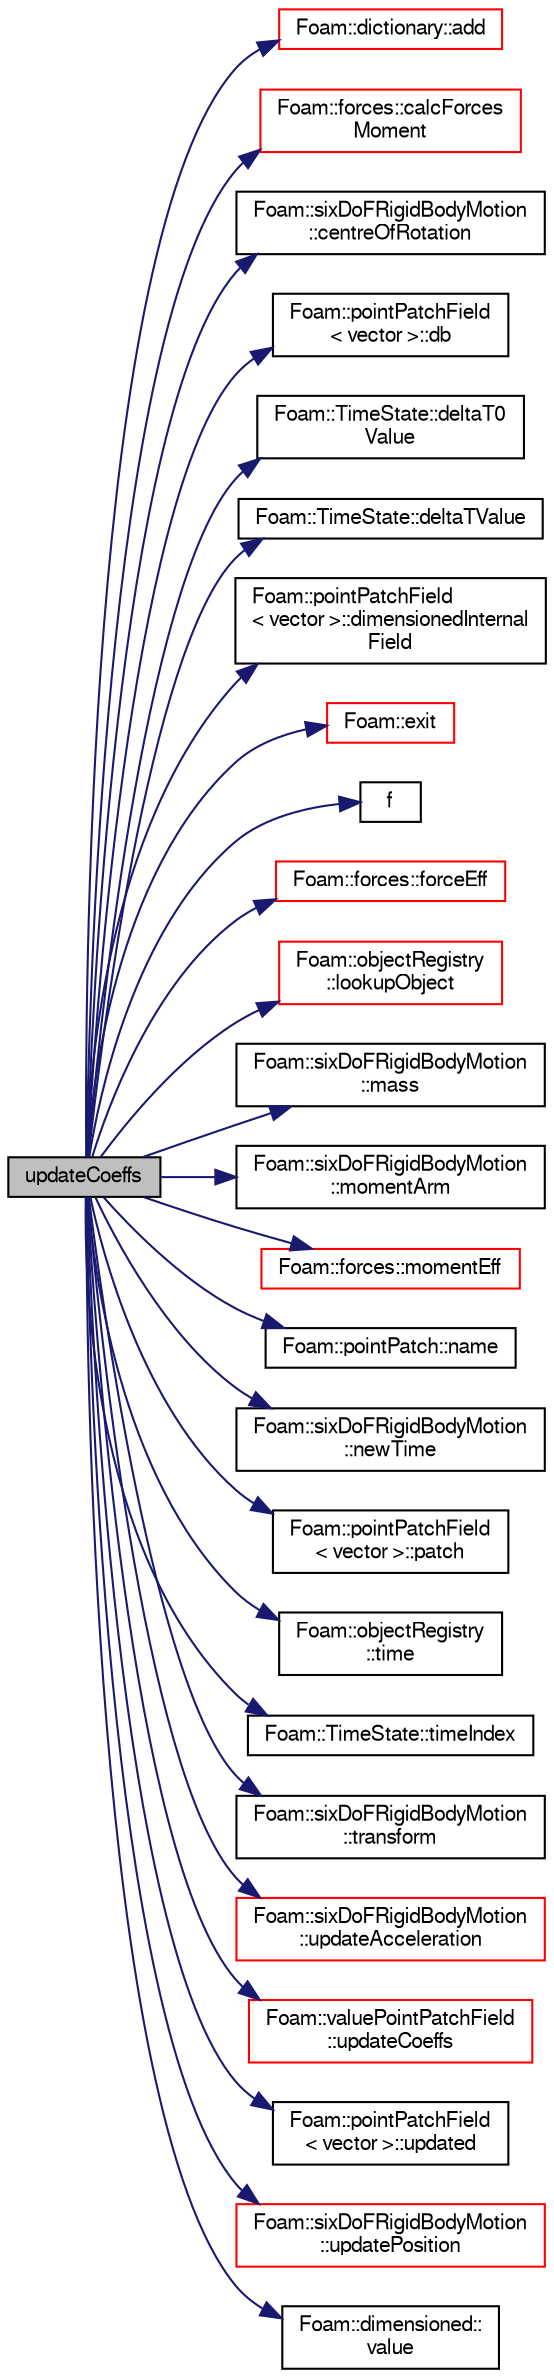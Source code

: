 digraph "updateCoeffs"
{
  bgcolor="transparent";
  edge [fontname="FreeSans",fontsize="10",labelfontname="FreeSans",labelfontsize="10"];
  node [fontname="FreeSans",fontsize="10",shape=record];
  rankdir="LR";
  Node1 [label="updateCoeffs",height=0.2,width=0.4,color="black", fillcolor="grey75", style="filled" fontcolor="black"];
  Node1 -> Node2 [color="midnightblue",fontsize="10",style="solid",fontname="FreeSans"];
  Node2 [label="Foam::dictionary::add",height=0.2,width=0.4,color="red",URL="$a00502.html#ac2ddcab42322c8d8af5e5830ab4d431b",tooltip="Add a new entry. "];
  Node1 -> Node3 [color="midnightblue",fontsize="10",style="solid",fontname="FreeSans"];
  Node3 [label="Foam::forces::calcForces\lMoment",height=0.2,width=0.4,color="red",URL="$a00831.html#a71e93fd80e1ccacbf30c602b4ea11abc",tooltip="Calculate the forces and moments. "];
  Node1 -> Node4 [color="midnightblue",fontsize="10",style="solid",fontname="FreeSans"];
  Node4 [label="Foam::sixDoFRigidBodyMotion\l::centreOfRotation",height=0.2,width=0.4,color="black",URL="$a02260.html#a2f8c6ae8506d71aa8038ba4a8f62ce3f",tooltip="Return the current centre of rotation. "];
  Node1 -> Node5 [color="midnightblue",fontsize="10",style="solid",fontname="FreeSans"];
  Node5 [label="Foam::pointPatchField\l\< vector \>::db",height=0.2,width=0.4,color="black",URL="$a01838.html#a3cc8fbad7c9c77afc9effa283021bc15",tooltip="Return local objectRegistry. "];
  Node1 -> Node6 [color="midnightblue",fontsize="10",style="solid",fontname="FreeSans"];
  Node6 [label="Foam::TimeState::deltaT0\lValue",height=0.2,width=0.4,color="black",URL="$a02542.html#aa1c3b2fbba79aff20ff144dbc33a684a",tooltip="Return old time step value. "];
  Node1 -> Node7 [color="midnightblue",fontsize="10",style="solid",fontname="FreeSans"];
  Node7 [label="Foam::TimeState::deltaTValue",height=0.2,width=0.4,color="black",URL="$a02542.html#a664afb7178a107bfcb662f688e0bcb62",tooltip="Return time step value. "];
  Node1 -> Node8 [color="midnightblue",fontsize="10",style="solid",fontname="FreeSans"];
  Node8 [label="Foam::pointPatchField\l\< vector \>::dimensionedInternal\lField",height=0.2,width=0.4,color="black",URL="$a01838.html#a610be1247df50864bd243266620f5d17",tooltip="Return dimensioned internal field reference. "];
  Node1 -> Node9 [color="midnightblue",fontsize="10",style="solid",fontname="FreeSans"];
  Node9 [label="Foam::exit",height=0.2,width=0.4,color="red",URL="$a10237.html#a06ca7250d8e89caf05243ec094843642"];
  Node1 -> Node10 [color="midnightblue",fontsize="10",style="solid",fontname="FreeSans"];
  Node10 [label="f",height=0.2,width=0.4,color="black",URL="$a03529.html#a888be93833ac7a23170555c69c690288"];
  Node1 -> Node11 [color="midnightblue",fontsize="10",style="solid",fontname="FreeSans"];
  Node11 [label="Foam::forces::forceEff",height=0.2,width=0.4,color="red",URL="$a00831.html#af170c7909515ab24efc4a20c1f0e2d71",tooltip="Return the total force. "];
  Node1 -> Node12 [color="midnightblue",fontsize="10",style="solid",fontname="FreeSans"];
  Node12 [label="Foam::objectRegistry\l::lookupObject",height=0.2,width=0.4,color="red",URL="$a01640.html#affcae20935bdf1726ec1f822228a2330",tooltip="Lookup and return the object of the given Type. "];
  Node1 -> Node13 [color="midnightblue",fontsize="10",style="solid",fontname="FreeSans"];
  Node13 [label="Foam::sixDoFRigidBodyMotion\l::mass",height=0.2,width=0.4,color="black",URL="$a02260.html#aa2d02a8d148de6c07165e04110e7a728",tooltip="Return the mass. "];
  Node1 -> Node14 [color="midnightblue",fontsize="10",style="solid",fontname="FreeSans"];
  Node14 [label="Foam::sixDoFRigidBodyMotion\l::momentArm",height=0.2,width=0.4,color="black",URL="$a02260.html#a481384ae05a5e994e021e05b45c3f79f"];
  Node1 -> Node15 [color="midnightblue",fontsize="10",style="solid",fontname="FreeSans"];
  Node15 [label="Foam::forces::momentEff",height=0.2,width=0.4,color="red",URL="$a00831.html#aa3802c64ec82d750a047d20c26775b60",tooltip="Return the total moment. "];
  Node1 -> Node16 [color="midnightblue",fontsize="10",style="solid",fontname="FreeSans"];
  Node16 [label="Foam::pointPatch::name",height=0.2,width=0.4,color="black",URL="$a01836.html#a0df0bf757b1b314a4f7ce23f2167accc",tooltip="Return name. "];
  Node1 -> Node17 [color="midnightblue",fontsize="10",style="solid",fontname="FreeSans"];
  Node17 [label="Foam::sixDoFRigidBodyMotion\l::newTime",height=0.2,width=0.4,color="black",URL="$a02260.html#a04d144c39836bb839ad0a217f1292c6d",tooltip="Store the motion state at the beginning of the time-step. "];
  Node1 -> Node18 [color="midnightblue",fontsize="10",style="solid",fontname="FreeSans"];
  Node18 [label="Foam::pointPatchField\l\< vector \>::patch",height=0.2,width=0.4,color="black",URL="$a01838.html#ade9d4b2e4be2292883c7ac23dd615177",tooltip="Return patch. "];
  Node1 -> Node19 [color="midnightblue",fontsize="10",style="solid",fontname="FreeSans"];
  Node19 [label="Foam::objectRegistry\l::time",height=0.2,width=0.4,color="black",URL="$a01640.html#a48fcf6de2789aff6b430b5fc1a05693f",tooltip="Return time. "];
  Node1 -> Node20 [color="midnightblue",fontsize="10",style="solid",fontname="FreeSans"];
  Node20 [label="Foam::TimeState::timeIndex",height=0.2,width=0.4,color="black",URL="$a02542.html#afddcdeb3f90d772e6710d657a2a6e600",tooltip="Return current time index. "];
  Node1 -> Node21 [color="midnightblue",fontsize="10",style="solid",fontname="FreeSans"];
  Node21 [label="Foam::sixDoFRigidBodyMotion\l::transform",height=0.2,width=0.4,color="black",URL="$a02260.html#a7ae5497c07eb95c569be5217c18d6883",tooltip="Transform the given initial state point by the current motion. "];
  Node1 -> Node22 [color="midnightblue",fontsize="10",style="solid",fontname="FreeSans"];
  Node22 [label="Foam::sixDoFRigidBodyMotion\l::updateAcceleration",height=0.2,width=0.4,color="red",URL="$a02260.html#a48e7b0a80138d8bc4ee29df4c5505cfa",tooltip="Second leapfrog velocity adjust part. "];
  Node1 -> Node23 [color="midnightblue",fontsize="10",style="solid",fontname="FreeSans"];
  Node23 [label="Foam::valuePointPatchField\l::updateCoeffs",height=0.2,width=0.4,color="red",URL="$a02705.html#a7e24eafac629d3733181cd942d4c902f",tooltip="Update the coefficients associated with the patch field. "];
  Node1 -> Node24 [color="midnightblue",fontsize="10",style="solid",fontname="FreeSans"];
  Node24 [label="Foam::pointPatchField\l\< vector \>::updated",height=0.2,width=0.4,color="black",URL="$a01838.html#a087516fc8e0613b0bf49ac8fc4b30fff",tooltip="Return true if the boundary condition has already been updated. "];
  Node1 -> Node25 [color="midnightblue",fontsize="10",style="solid",fontname="FreeSans"];
  Node25 [label="Foam::sixDoFRigidBodyMotion\l::updatePosition",height=0.2,width=0.4,color="red",URL="$a02260.html#a566a8e50dd66f7359a4fe8010cf29e23",tooltip="First leapfrog velocity adjust and motion part, required. "];
  Node1 -> Node26 [color="midnightblue",fontsize="10",style="solid",fontname="FreeSans"];
  Node26 [label="Foam::dimensioned::\lvalue",height=0.2,width=0.4,color="black",URL="$a00510.html#a080d3824651cfcf52f72acceec615aaa",tooltip="Return const reference to value. "];
}

